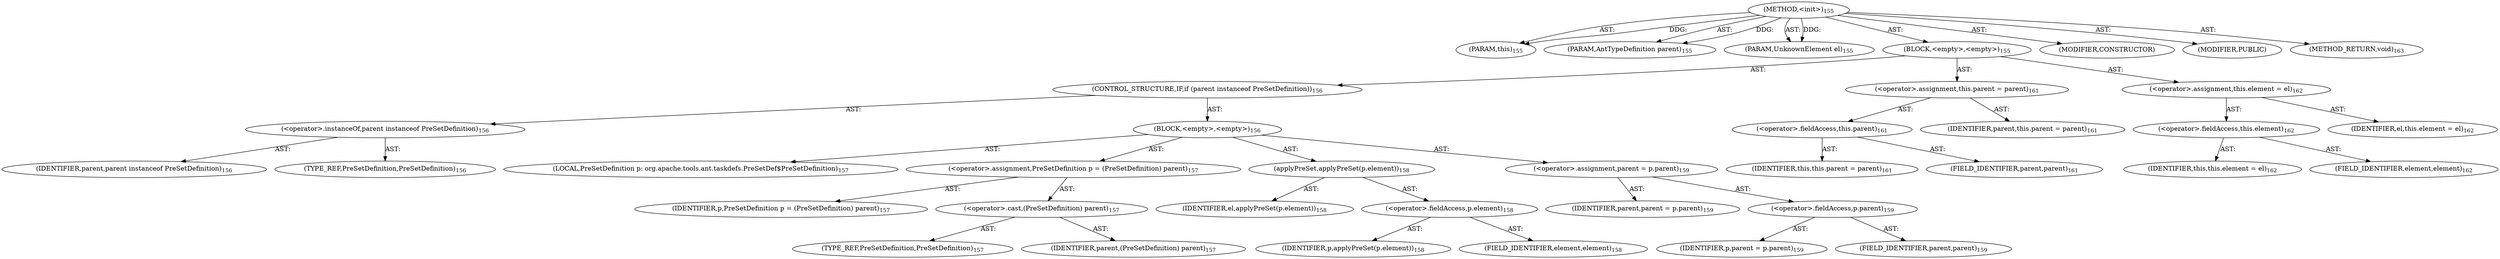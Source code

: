 digraph "&lt;init&gt;" {  
"111669149699" [label = <(METHOD,&lt;init&gt;)<SUB>155</SUB>> ]
"115964116998" [label = <(PARAM,this)<SUB>155</SUB>> ]
"115964117001" [label = <(PARAM,AntTypeDefinition parent)<SUB>155</SUB>> ]
"115964117002" [label = <(PARAM,UnknownElement el)<SUB>155</SUB>> ]
"25769803789" [label = <(BLOCK,&lt;empty&gt;,&lt;empty&gt;)<SUB>155</SUB>> ]
"47244640261" [label = <(CONTROL_STRUCTURE,IF,if (parent instanceof PreSetDefinition))<SUB>156</SUB>> ]
"30064771130" [label = <(&lt;operator&gt;.instanceOf,parent instanceof PreSetDefinition)<SUB>156</SUB>> ]
"68719476788" [label = <(IDENTIFIER,parent,parent instanceof PreSetDefinition)<SUB>156</SUB>> ]
"180388626434" [label = <(TYPE_REF,PreSetDefinition,PreSetDefinition)<SUB>156</SUB>> ]
"25769803790" [label = <(BLOCK,&lt;empty&gt;,&lt;empty&gt;)<SUB>156</SUB>> ]
"94489280521" [label = <(LOCAL,PreSetDefinition p: org.apache.tools.ant.taskdefs.PreSetDef$PreSetDefinition)<SUB>157</SUB>> ]
"30064771131" [label = <(&lt;operator&gt;.assignment,PreSetDefinition p = (PreSetDefinition) parent)<SUB>157</SUB>> ]
"68719476789" [label = <(IDENTIFIER,p,PreSetDefinition p = (PreSetDefinition) parent)<SUB>157</SUB>> ]
"30064771132" [label = <(&lt;operator&gt;.cast,(PreSetDefinition) parent)<SUB>157</SUB>> ]
"180388626435" [label = <(TYPE_REF,PreSetDefinition,PreSetDefinition)<SUB>157</SUB>> ]
"68719476790" [label = <(IDENTIFIER,parent,(PreSetDefinition) parent)<SUB>157</SUB>> ]
"30064771133" [label = <(applyPreSet,applyPreSet(p.element))<SUB>158</SUB>> ]
"68719476791" [label = <(IDENTIFIER,el,applyPreSet(p.element))<SUB>158</SUB>> ]
"30064771134" [label = <(&lt;operator&gt;.fieldAccess,p.element)<SUB>158</SUB>> ]
"68719476792" [label = <(IDENTIFIER,p,applyPreSet(p.element))<SUB>158</SUB>> ]
"55834574859" [label = <(FIELD_IDENTIFIER,element,element)<SUB>158</SUB>> ]
"30064771135" [label = <(&lt;operator&gt;.assignment,parent = p.parent)<SUB>159</SUB>> ]
"68719476793" [label = <(IDENTIFIER,parent,parent = p.parent)<SUB>159</SUB>> ]
"30064771136" [label = <(&lt;operator&gt;.fieldAccess,p.parent)<SUB>159</SUB>> ]
"68719476794" [label = <(IDENTIFIER,p,parent = p.parent)<SUB>159</SUB>> ]
"55834574860" [label = <(FIELD_IDENTIFIER,parent,parent)<SUB>159</SUB>> ]
"30064771137" [label = <(&lt;operator&gt;.assignment,this.parent = parent)<SUB>161</SUB>> ]
"30064771138" [label = <(&lt;operator&gt;.fieldAccess,this.parent)<SUB>161</SUB>> ]
"68719476744" [label = <(IDENTIFIER,this,this.parent = parent)<SUB>161</SUB>> ]
"55834574861" [label = <(FIELD_IDENTIFIER,parent,parent)<SUB>161</SUB>> ]
"68719476795" [label = <(IDENTIFIER,parent,this.parent = parent)<SUB>161</SUB>> ]
"30064771139" [label = <(&lt;operator&gt;.assignment,this.element = el)<SUB>162</SUB>> ]
"30064771140" [label = <(&lt;operator&gt;.fieldAccess,this.element)<SUB>162</SUB>> ]
"68719476745" [label = <(IDENTIFIER,this,this.element = el)<SUB>162</SUB>> ]
"55834574862" [label = <(FIELD_IDENTIFIER,element,element)<SUB>162</SUB>> ]
"68719476796" [label = <(IDENTIFIER,el,this.element = el)<SUB>162</SUB>> ]
"133143986186" [label = <(MODIFIER,CONSTRUCTOR)> ]
"133143986187" [label = <(MODIFIER,PUBLIC)> ]
"128849018883" [label = <(METHOD_RETURN,void)<SUB>163</SUB>> ]
  "111669149699" -> "115964116998"  [ label = "AST: "] 
  "111669149699" -> "115964117001"  [ label = "AST: "] 
  "111669149699" -> "115964117002"  [ label = "AST: "] 
  "111669149699" -> "25769803789"  [ label = "AST: "] 
  "111669149699" -> "133143986186"  [ label = "AST: "] 
  "111669149699" -> "133143986187"  [ label = "AST: "] 
  "111669149699" -> "128849018883"  [ label = "AST: "] 
  "25769803789" -> "47244640261"  [ label = "AST: "] 
  "25769803789" -> "30064771137"  [ label = "AST: "] 
  "25769803789" -> "30064771139"  [ label = "AST: "] 
  "47244640261" -> "30064771130"  [ label = "AST: "] 
  "47244640261" -> "25769803790"  [ label = "AST: "] 
  "30064771130" -> "68719476788"  [ label = "AST: "] 
  "30064771130" -> "180388626434"  [ label = "AST: "] 
  "25769803790" -> "94489280521"  [ label = "AST: "] 
  "25769803790" -> "30064771131"  [ label = "AST: "] 
  "25769803790" -> "30064771133"  [ label = "AST: "] 
  "25769803790" -> "30064771135"  [ label = "AST: "] 
  "30064771131" -> "68719476789"  [ label = "AST: "] 
  "30064771131" -> "30064771132"  [ label = "AST: "] 
  "30064771132" -> "180388626435"  [ label = "AST: "] 
  "30064771132" -> "68719476790"  [ label = "AST: "] 
  "30064771133" -> "68719476791"  [ label = "AST: "] 
  "30064771133" -> "30064771134"  [ label = "AST: "] 
  "30064771134" -> "68719476792"  [ label = "AST: "] 
  "30064771134" -> "55834574859"  [ label = "AST: "] 
  "30064771135" -> "68719476793"  [ label = "AST: "] 
  "30064771135" -> "30064771136"  [ label = "AST: "] 
  "30064771136" -> "68719476794"  [ label = "AST: "] 
  "30064771136" -> "55834574860"  [ label = "AST: "] 
  "30064771137" -> "30064771138"  [ label = "AST: "] 
  "30064771137" -> "68719476795"  [ label = "AST: "] 
  "30064771138" -> "68719476744"  [ label = "AST: "] 
  "30064771138" -> "55834574861"  [ label = "AST: "] 
  "30064771139" -> "30064771140"  [ label = "AST: "] 
  "30064771139" -> "68719476796"  [ label = "AST: "] 
  "30064771140" -> "68719476745"  [ label = "AST: "] 
  "30064771140" -> "55834574862"  [ label = "AST: "] 
  "111669149699" -> "115964116998"  [ label = "DDG: "] 
  "111669149699" -> "115964117001"  [ label = "DDG: "] 
  "111669149699" -> "115964117002"  [ label = "DDG: "] 
}
